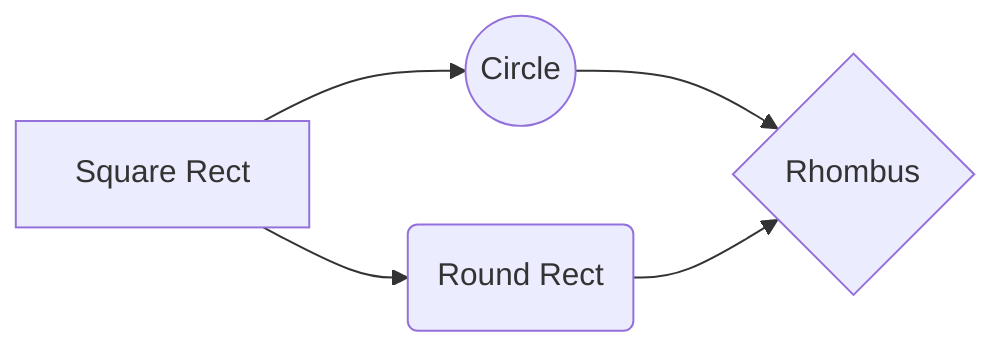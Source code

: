 graph LR
    A[Square Rect] --> B((Circle))
    A --> C(Round Rect)
    B --> D{Rhombus}
    C --> D